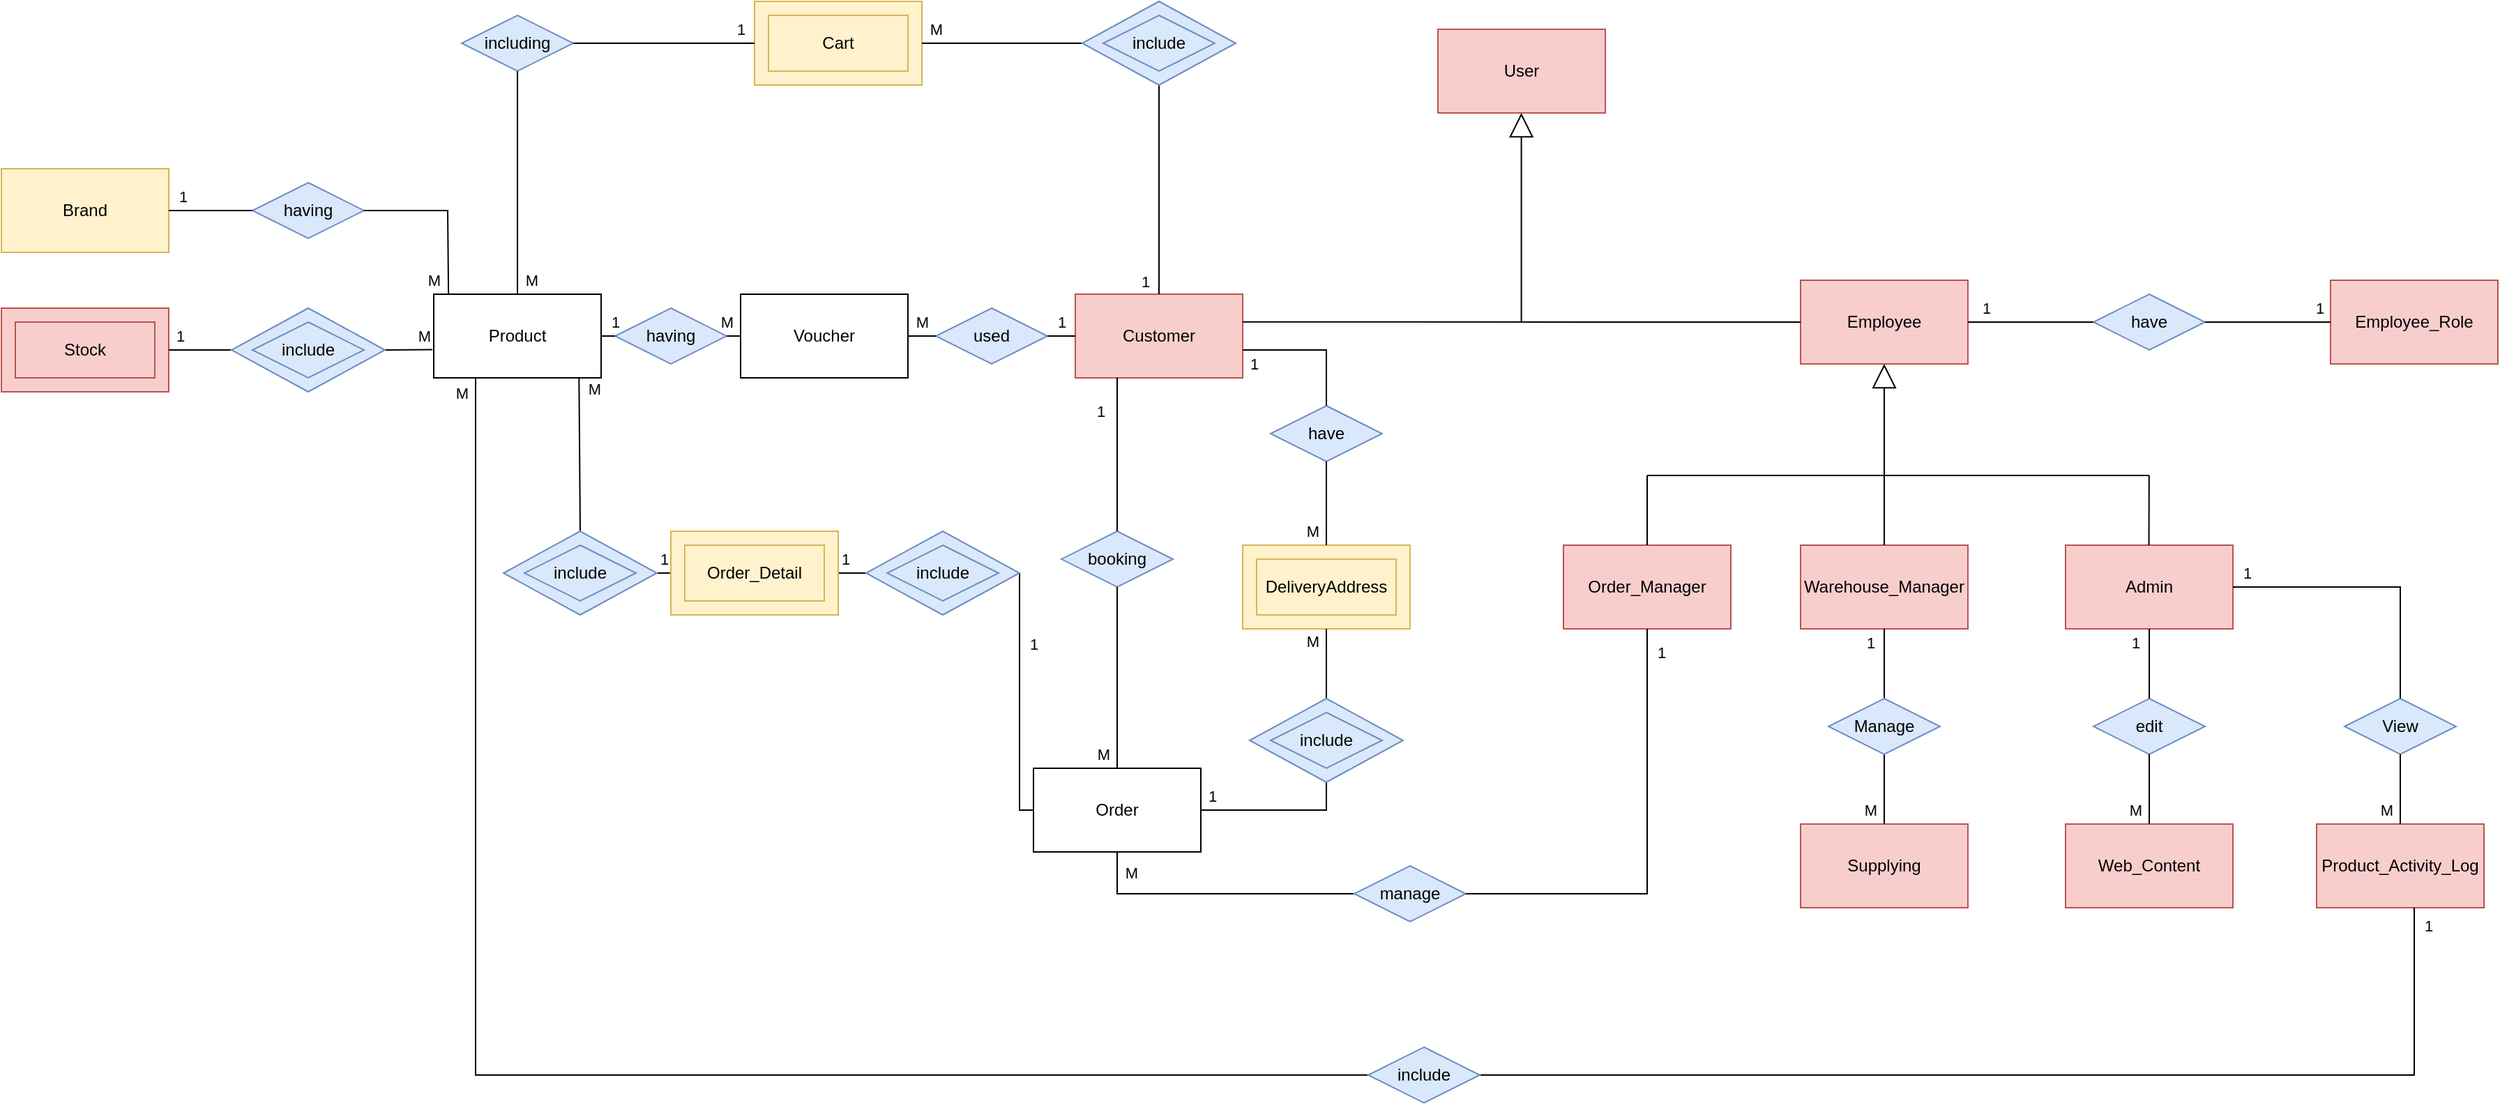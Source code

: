<mxfile version="21.8.0" type="device">
  <diagram name="Trang-1" id="KVv8L9dOaF6E6pBFvIAu">
    <mxGraphModel dx="3563" dy="971" grid="1" gridSize="10" guides="1" tooltips="1" connect="1" arrows="1" fold="1" page="1" pageScale="1" pageWidth="827" pageHeight="1169" math="0" shadow="0">
      <root>
        <mxCell id="0" />
        <mxCell id="1" parent="0" />
        <mxCell id="sdsZ9pWvR6tTJKx77jnk-1" value="&lt;font&gt;Brand&lt;/font&gt;" style="rounded=0;whiteSpace=wrap;html=1;fillColor=#fff2cc;strokeColor=#d6b656;" vertex="1" parent="1">
          <mxGeometry x="-1250" y="230" width="120" height="60" as="geometry" />
        </mxCell>
        <mxCell id="sdsZ9pWvR6tTJKx77jnk-2" value="&lt;font&gt;Customer&lt;/font&gt;" style="rounded=0;whiteSpace=wrap;html=1;fillColor=#f8cecc;strokeColor=#b85450;" vertex="1" parent="1">
          <mxGeometry x="-480" y="320" width="120" height="60" as="geometry" />
        </mxCell>
        <mxCell id="sdsZ9pWvR6tTJKx77jnk-3" value="&lt;font&gt;Order&lt;/font&gt;" style="rounded=0;whiteSpace=wrap;html=1;strokeColor=#000000;fontColor=#000000;" vertex="1" parent="1">
          <mxGeometry x="-510" y="660" width="120" height="60" as="geometry" />
        </mxCell>
        <mxCell id="sdsZ9pWvR6tTJKx77jnk-4" value="1" style="endArrow=none;html=1;rounded=0;entryX=0.5;entryY=0;entryDx=0;entryDy=0;exitX=0.5;exitY=1;exitDx=0;exitDy=0;" edge="1" parent="1" source="sdsZ9pWvR6tTJKx77jnk-83" target="sdsZ9pWvR6tTJKx77jnk-2">
          <mxGeometry x="0.875" y="-10" width="50" height="50" relative="1" as="geometry">
            <mxPoint x="-420" y="200" as="sourcePoint" />
            <mxPoint x="-475" y="330" as="targetPoint" />
            <mxPoint as="offset" />
          </mxGeometry>
        </mxCell>
        <mxCell id="sdsZ9pWvR6tTJKx77jnk-5" value="having" style="rhombus;whiteSpace=wrap;html=1;fillColor=#dae8fc;strokeColor=#6c8ebf;" vertex="1" parent="1">
          <mxGeometry x="-1070" y="240" width="80" height="40" as="geometry" />
        </mxCell>
        <mxCell id="sdsZ9pWvR6tTJKx77jnk-6" value="M" style="text;html=1;strokeColor=none;fillColor=none;align=center;verticalAlign=middle;whiteSpace=wrap;rounded=0;" vertex="1" parent="1">
          <mxGeometry x="-920" y="350" width="30" height="20" as="geometry" />
        </mxCell>
        <mxCell id="sdsZ9pWvR6tTJKx77jnk-7" value="including" style="rhombus;whiteSpace=wrap;html=1;fillColor=#dae8fc;strokeColor=#6c8ebf;" vertex="1" parent="1">
          <mxGeometry x="-920" y="120" width="80" height="40" as="geometry" />
        </mxCell>
        <mxCell id="sdsZ9pWvR6tTJKx77jnk-8" value="M" style="endArrow=none;html=1;rounded=0;entryX=0.5;entryY=1;entryDx=0;entryDy=0;exitX=0.5;exitY=0;exitDx=0;exitDy=0;" edge="1" parent="1" source="sdsZ9pWvR6tTJKx77jnk-20" target="sdsZ9pWvR6tTJKx77jnk-7">
          <mxGeometry x="-0.875" y="-10" width="50" height="50" relative="1" as="geometry">
            <mxPoint x="-720" y="320" as="sourcePoint" />
            <mxPoint x="-670" y="270" as="targetPoint" />
            <mxPoint as="offset" />
          </mxGeometry>
        </mxCell>
        <mxCell id="sdsZ9pWvR6tTJKx77jnk-9" value="booking" style="rhombus;whiteSpace=wrap;html=1;fillColor=#dae8fc;strokeColor=#6c8ebf;" vertex="1" parent="1">
          <mxGeometry x="-490" y="490" width="80" height="40" as="geometry" />
        </mxCell>
        <mxCell id="sdsZ9pWvR6tTJKx77jnk-10" value="Employee_Role" style="rounded=0;whiteSpace=wrap;html=1;fillColor=#f8cecc;strokeColor=#b85450;" vertex="1" parent="1">
          <mxGeometry x="420" y="310" width="120" height="60" as="geometry" />
        </mxCell>
        <mxCell id="sdsZ9pWvR6tTJKx77jnk-11" value="Voucher" style="rounded=0;whiteSpace=wrap;html=1;" vertex="1" parent="1">
          <mxGeometry x="-720" y="320" width="120" height="60" as="geometry" />
        </mxCell>
        <mxCell id="sdsZ9pWvR6tTJKx77jnk-12" value="Web_Content" style="rounded=0;whiteSpace=wrap;html=1;fillColor=#f8cecc;strokeColor=#b85450;" vertex="1" parent="1">
          <mxGeometry x="230" y="700" width="120" height="60" as="geometry" />
        </mxCell>
        <mxCell id="sdsZ9pWvR6tTJKx77jnk-13" value="" style="rounded=0;whiteSpace=wrap;html=1;fillColor=#fff2cc;strokeColor=#d6b656;" vertex="1" parent="1">
          <mxGeometry x="-360" y="500" width="120" height="60" as="geometry" />
        </mxCell>
        <mxCell id="sdsZ9pWvR6tTJKx77jnk-14" value="have" style="rhombus;whiteSpace=wrap;html=1;fillColor=#dae8fc;strokeColor=#6c8ebf;" vertex="1" parent="1">
          <mxGeometry x="250" y="320" width="80" height="40" as="geometry" />
        </mxCell>
        <mxCell id="sdsZ9pWvR6tTJKx77jnk-15" value="" style="endArrow=none;html=1;rounded=0;exitX=1.018;exitY=0.669;exitDx=0;exitDy=0;exitPerimeter=0;" edge="1" parent="1" source="sdsZ9pWvR6tTJKx77jnk-2">
          <mxGeometry width="50" height="50" relative="1" as="geometry">
            <mxPoint x="-358" y="360" as="sourcePoint" />
            <mxPoint x="-357.663" y="360" as="targetPoint" />
          </mxGeometry>
        </mxCell>
        <mxCell id="sdsZ9pWvR6tTJKx77jnk-16" value="" style="endArrow=none;html=1;rounded=0;exitX=1;exitY=0;exitDx=0;exitDy=0;" edge="1" parent="1" source="sdsZ9pWvR6tTJKx77jnk-2">
          <mxGeometry width="50" height="50" relative="1" as="geometry">
            <mxPoint x="-360" y="320" as="sourcePoint" />
            <mxPoint x="-360" y="320" as="targetPoint" />
          </mxGeometry>
        </mxCell>
        <mxCell id="sdsZ9pWvR6tTJKx77jnk-17" value="having" style="rhombus;whiteSpace=wrap;html=1;fillColor=#dae8fc;strokeColor=#6c8ebf;" vertex="1" parent="1">
          <mxGeometry x="-810" y="330" width="80" height="40" as="geometry" />
        </mxCell>
        <mxCell id="sdsZ9pWvR6tTJKx77jnk-18" value="M" style="endArrow=none;html=1;rounded=0;exitX=0;exitY=0.5;exitDx=0;exitDy=0;entryX=1;entryY=0.5;entryDx=0;entryDy=0;" edge="1" parent="1" source="sdsZ9pWvR6tTJKx77jnk-11" target="sdsZ9pWvR6tTJKx77jnk-17">
          <mxGeometry x="1" y="-10" width="50" height="50" relative="1" as="geometry">
            <mxPoint x="-790" y="310" as="sourcePoint" />
            <mxPoint x="-740" y="250" as="targetPoint" />
            <mxPoint as="offset" />
          </mxGeometry>
        </mxCell>
        <mxCell id="sdsZ9pWvR6tTJKx77jnk-19" value="" style="endArrow=none;html=1;rounded=0;entryX=0;entryY=0.5;entryDx=0;entryDy=0;exitX=1;exitY=0.5;exitDx=0;exitDy=0;" edge="1" parent="1" target="sdsZ9pWvR6tTJKx77jnk-20">
          <mxGeometry width="50" height="50" relative="1" as="geometry">
            <mxPoint x="-920" y="350" as="sourcePoint" />
            <mxPoint x="-760" y="350" as="targetPoint" />
          </mxGeometry>
        </mxCell>
        <mxCell id="sdsZ9pWvR6tTJKx77jnk-20" value="&lt;font&gt;Product&lt;/font&gt;" style="rounded=0;whiteSpace=wrap;html=1;fontColor=#000000;" vertex="1" parent="1">
          <mxGeometry x="-940" y="320" width="120" height="60" as="geometry" />
        </mxCell>
        <mxCell id="sdsZ9pWvR6tTJKx77jnk-21" value="used" style="rhombus;whiteSpace=wrap;html=1;fillColor=#dae8fc;strokeColor=#6c8ebf;" vertex="1" parent="1">
          <mxGeometry x="-580" y="330" width="80" height="40" as="geometry" />
        </mxCell>
        <mxCell id="sdsZ9pWvR6tTJKx77jnk-22" value="M" style="endArrow=none;html=1;rounded=0;exitX=1;exitY=0.5;exitDx=0;exitDy=0;entryX=0;entryY=0.5;entryDx=0;entryDy=0;" edge="1" parent="1" source="sdsZ9pWvR6tTJKx77jnk-11" target="sdsZ9pWvR6tTJKx77jnk-21">
          <mxGeometry y="10" width="50" height="50" relative="1" as="geometry">
            <mxPoint x="-610" y="300" as="sourcePoint" />
            <mxPoint x="-560" y="250" as="targetPoint" />
            <mxPoint as="offset" />
          </mxGeometry>
        </mxCell>
        <mxCell id="sdsZ9pWvR6tTJKx77jnk-23" value="1" style="endArrow=none;html=1;rounded=0;exitX=1;exitY=0.5;exitDx=0;exitDy=0;entryX=0;entryY=0.5;entryDx=0;entryDy=0;" edge="1" parent="1" source="sdsZ9pWvR6tTJKx77jnk-1" target="sdsZ9pWvR6tTJKx77jnk-5">
          <mxGeometry x="-0.667" y="10" width="50" height="50" relative="1" as="geometry">
            <mxPoint x="-1090" y="380" as="sourcePoint" />
            <mxPoint x="-1040" y="330" as="targetPoint" />
            <mxPoint as="offset" />
          </mxGeometry>
        </mxCell>
        <mxCell id="sdsZ9pWvR6tTJKx77jnk-24" value="&lt;font&gt;User&lt;/font&gt;" style="rounded=0;whiteSpace=wrap;html=1;fillColor=#f8cecc;strokeColor=#b85450;" vertex="1" parent="1">
          <mxGeometry x="-220" y="130" width="120" height="60" as="geometry" />
        </mxCell>
        <mxCell id="sdsZ9pWvR6tTJKx77jnk-25" value="&lt;font&gt;Employee&lt;/font&gt;" style="rounded=0;whiteSpace=wrap;html=1;fillColor=#f8cecc;strokeColor=#b85450;" vertex="1" parent="1">
          <mxGeometry x="40" y="310" width="120" height="60" as="geometry" />
        </mxCell>
        <mxCell id="sdsZ9pWvR6tTJKx77jnk-26" value="1" style="endArrow=none;html=1;rounded=0;entryX=0;entryY=0.5;entryDx=0;entryDy=0;exitX=1;exitY=0.5;exitDx=0;exitDy=0;" edge="1" parent="1" source="sdsZ9pWvR6tTJKx77jnk-25" target="sdsZ9pWvR6tTJKx77jnk-14">
          <mxGeometry x="-0.714" y="10" width="50" height="50" relative="1" as="geometry">
            <mxPoint x="190" y="400" as="sourcePoint" />
            <mxPoint x="240" y="350" as="targetPoint" />
            <mxPoint as="offset" />
          </mxGeometry>
        </mxCell>
        <mxCell id="sdsZ9pWvR6tTJKx77jnk-27" value="1" style="endArrow=none;html=1;rounded=0;entryX=0;entryY=0.5;entryDx=0;entryDy=0;exitX=1;exitY=0.5;exitDx=0;exitDy=0;" edge="1" parent="1" source="sdsZ9pWvR6tTJKx77jnk-14" target="sdsZ9pWvR6tTJKx77jnk-10">
          <mxGeometry x="0.818" y="10" width="50" height="50" relative="1" as="geometry">
            <mxPoint x="230" y="359.52" as="sourcePoint" />
            <mxPoint x="330" y="359.52" as="targetPoint" />
            <mxPoint as="offset" />
          </mxGeometry>
        </mxCell>
        <mxCell id="sdsZ9pWvR6tTJKx77jnk-28" value="Product_Activity_Log" style="rounded=0;whiteSpace=wrap;html=1;fillColor=#f8cecc;strokeColor=#b85450;" vertex="1" parent="1">
          <mxGeometry x="410" y="700" width="120" height="60" as="geometry" />
        </mxCell>
        <mxCell id="sdsZ9pWvR6tTJKx77jnk-29" value="" style="endArrow=none;html=1;rounded=0;entryX=0;entryY=0.5;entryDx=0;entryDy=0;exitX=1;exitY=0.5;exitDx=0;exitDy=0;" edge="1" parent="1" source="sdsZ9pWvR6tTJKx77jnk-86" target="sdsZ9pWvR6tTJKx77jnk-3">
          <mxGeometry width="50" height="50" relative="1" as="geometry">
            <mxPoint x="-530" y="690" as="sourcePoint" />
            <mxPoint x="-660" y="470" as="targetPoint" />
            <Array as="points">
              <mxPoint x="-520" y="690" />
            </Array>
          </mxGeometry>
        </mxCell>
        <mxCell id="sdsZ9pWvR6tTJKx77jnk-30" value="1" style="edgeLabel;html=1;align=center;verticalAlign=middle;resizable=0;points=[];" vertex="1" connectable="0" parent="sdsZ9pWvR6tTJKx77jnk-29">
          <mxGeometry x="-0.324" relative="1" as="geometry">
            <mxPoint x="10" y="-10" as="offset" />
          </mxGeometry>
        </mxCell>
        <mxCell id="sdsZ9pWvR6tTJKx77jnk-31" value="" style="endArrow=none;html=1;rounded=0;exitX=1;exitY=0.5;exitDx=0;exitDy=0;entryX=0;entryY=0.5;entryDx=0;entryDy=0;" edge="1" parent="1" source="sdsZ9pWvR6tTJKx77jnk-90" target="sdsZ9pWvR6tTJKx77jnk-86">
          <mxGeometry width="50" height="50" relative="1" as="geometry">
            <mxPoint x="-710" y="520" as="sourcePoint" />
            <mxPoint x="-660" y="690" as="targetPoint" />
          </mxGeometry>
        </mxCell>
        <mxCell id="sdsZ9pWvR6tTJKx77jnk-32" value="1" style="edgeLabel;html=1;align=center;verticalAlign=middle;resizable=0;points=[];" vertex="1" connectable="0" parent="sdsZ9pWvR6tTJKx77jnk-31">
          <mxGeometry x="0.067" y="2" relative="1" as="geometry">
            <mxPoint x="-6" y="-8" as="offset" />
          </mxGeometry>
        </mxCell>
        <mxCell id="sdsZ9pWvR6tTJKx77jnk-33" value="" style="endArrow=none;html=1;rounded=0;entryX=0;entryY=0.5;entryDx=0;entryDy=0;exitX=1;exitY=0.5;exitDx=0;exitDy=0;" edge="1" parent="1" source="sdsZ9pWvR6tTJKx77jnk-100" target="sdsZ9pWvR6tTJKx77jnk-90">
          <mxGeometry width="50" height="50" relative="1" as="geometry">
            <mxPoint x="-820" y="520" as="sourcePoint" />
            <mxPoint x="-660" y="470" as="targetPoint" />
          </mxGeometry>
        </mxCell>
        <mxCell id="sdsZ9pWvR6tTJKx77jnk-34" value="1" style="edgeLabel;html=1;align=center;verticalAlign=middle;resizable=0;points=[];" vertex="1" connectable="0" parent="sdsZ9pWvR6tTJKx77jnk-33">
          <mxGeometry x="-0.002" relative="1" as="geometry">
            <mxPoint y="-10" as="offset" />
          </mxGeometry>
        </mxCell>
        <mxCell id="sdsZ9pWvR6tTJKx77jnk-35" value="" style="endArrow=none;html=1;rounded=0;entryX=0.5;entryY=0;entryDx=0;entryDy=0;exitX=0.868;exitY=0.993;exitDx=0;exitDy=0;exitPerimeter=0;" edge="1" parent="1" source="sdsZ9pWvR6tTJKx77jnk-20" target="sdsZ9pWvR6tTJKx77jnk-100">
          <mxGeometry width="50" height="50" relative="1" as="geometry">
            <mxPoint x="-830" y="381" as="sourcePoint" />
            <mxPoint x="-860" y="500" as="targetPoint" />
            <Array as="points" />
          </mxGeometry>
        </mxCell>
        <mxCell id="sdsZ9pWvR6tTJKx77jnk-36" value="M" style="edgeLabel;html=1;align=center;verticalAlign=middle;resizable=0;points=[];" vertex="1" connectable="0" parent="sdsZ9pWvR6tTJKx77jnk-35">
          <mxGeometry x="-0.655" relative="1" as="geometry">
            <mxPoint x="10" y="-11" as="offset" />
          </mxGeometry>
        </mxCell>
        <mxCell id="sdsZ9pWvR6tTJKx77jnk-37" value="&lt;font&gt;Cart&lt;/font&gt;" style="rounded=0;whiteSpace=wrap;html=1;absoluteArcSize=0;fillColor=#fff2cc;strokeColor=#d6b656;" vertex="1" parent="1">
          <mxGeometry x="-710" y="110" width="120" height="60" as="geometry" />
        </mxCell>
        <mxCell id="sdsZ9pWvR6tTJKx77jnk-38" value="1" style="endArrow=none;html=1;rounded=0;exitX=1;exitY=0.5;exitDx=0;exitDy=0;entryX=0;entryY=0.5;entryDx=0;entryDy=0;" edge="1" parent="1" source="sdsZ9pWvR6tTJKx77jnk-7" target="sdsZ9pWvR6tTJKx77jnk-37">
          <mxGeometry x="0.846" y="10" width="50" height="50" relative="1" as="geometry">
            <mxPoint x="-815" y="130" as="sourcePoint" />
            <mxPoint x="-765" y="80" as="targetPoint" />
            <mxPoint as="offset" />
          </mxGeometry>
        </mxCell>
        <mxCell id="sdsZ9pWvR6tTJKx77jnk-39" value="M" style="endArrow=none;html=1;rounded=0;exitX=1;exitY=0.5;exitDx=0;exitDy=0;entryX=0;entryY=0.5;entryDx=0;entryDy=0;" edge="1" parent="1" source="sdsZ9pWvR6tTJKx77jnk-37" target="sdsZ9pWvR6tTJKx77jnk-83">
          <mxGeometry x="-0.826" y="10" width="50" height="50" relative="1" as="geometry">
            <mxPoint x="-585" y="180" as="sourcePoint" />
            <mxPoint x="-500" y="140" as="targetPoint" />
            <mxPoint as="offset" />
          </mxGeometry>
        </mxCell>
        <mxCell id="sdsZ9pWvR6tTJKx77jnk-40" value="1" style="endArrow=none;html=1;rounded=0;exitX=0.5;exitY=0;exitDx=0;exitDy=0;entryX=0.25;entryY=1;entryDx=0;entryDy=0;" edge="1" parent="1" source="sdsZ9pWvR6tTJKx77jnk-9" target="sdsZ9pWvR6tTJKx77jnk-2">
          <mxGeometry x="0.575" y="12" width="50" height="50" relative="1" as="geometry">
            <mxPoint x="-440.0" y="430" as="sourcePoint" />
            <mxPoint x="-440" y="390" as="targetPoint" />
            <mxPoint as="offset" />
          </mxGeometry>
        </mxCell>
        <mxCell id="sdsZ9pWvR6tTJKx77jnk-41" value="M" style="endArrow=none;html=1;rounded=0;exitX=0.5;exitY=1;exitDx=0;exitDy=0;entryX=0.5;entryY=0;entryDx=0;entryDy=0;" edge="1" parent="1" source="sdsZ9pWvR6tTJKx77jnk-9" target="sdsZ9pWvR6tTJKx77jnk-3">
          <mxGeometry x="0.846" y="-10" width="50" height="50" relative="1" as="geometry">
            <mxPoint x="-450" y="440" as="sourcePoint" />
            <mxPoint x="-458" y="580" as="targetPoint" />
            <mxPoint as="offset" />
          </mxGeometry>
        </mxCell>
        <mxCell id="sdsZ9pWvR6tTJKx77jnk-42" value="have" style="rhombus;whiteSpace=wrap;html=1;fillColor=#dae8fc;strokeColor=#6c8ebf;" vertex="1" parent="1">
          <mxGeometry x="-340" y="400" width="80" height="40" as="geometry" />
        </mxCell>
        <mxCell id="sdsZ9pWvR6tTJKx77jnk-43" value="1" style="endArrow=none;html=1;rounded=0;entryX=0.5;entryY=0;entryDx=0;entryDy=0;" edge="1" parent="1" target="sdsZ9pWvR6tTJKx77jnk-42">
          <mxGeometry x="-0.851" y="-10" width="50" height="50" relative="1" as="geometry">
            <mxPoint x="-360" y="360" as="sourcePoint" />
            <mxPoint x="-290" y="320" as="targetPoint" />
            <Array as="points">
              <mxPoint x="-300" y="360" />
            </Array>
            <mxPoint as="offset" />
          </mxGeometry>
        </mxCell>
        <mxCell id="sdsZ9pWvR6tTJKx77jnk-44" value="" style="endArrow=none;html=1;rounded=0;entryX=0.5;entryY=1;entryDx=0;entryDy=0;" edge="1" parent="1" source="sdsZ9pWvR6tTJKx77jnk-13" target="sdsZ9pWvR6tTJKx77jnk-42">
          <mxGeometry width="50" height="50" relative="1" as="geometry">
            <mxPoint x="-360" y="480" as="sourcePoint" />
            <mxPoint x="-300" y="470" as="targetPoint" />
          </mxGeometry>
        </mxCell>
        <mxCell id="sdsZ9pWvR6tTJKx77jnk-45" value="M" style="edgeLabel;html=1;align=center;verticalAlign=middle;resizable=0;points=[];" vertex="1" connectable="0" parent="sdsZ9pWvR6tTJKx77jnk-44">
          <mxGeometry x="0.004" relative="1" as="geometry">
            <mxPoint x="-10" y="20" as="offset" />
          </mxGeometry>
        </mxCell>
        <mxCell id="sdsZ9pWvR6tTJKx77jnk-46" value="" style="endArrow=none;html=1;rounded=0;exitX=1;exitY=0.25;exitDx=0;exitDy=0;entryX=0;entryY=0.5;entryDx=0;entryDy=0;" edge="1" parent="1" target="sdsZ9pWvR6tTJKx77jnk-25">
          <mxGeometry width="50" height="50" relative="1" as="geometry">
            <mxPoint x="-360" y="339.9" as="sourcePoint" />
            <mxPoint x="-70" y="339.9" as="targetPoint" />
          </mxGeometry>
        </mxCell>
        <mxCell id="sdsZ9pWvR6tTJKx77jnk-47" value="" style="endArrow=block;html=1;rounded=0;entryX=0.5;entryY=1;entryDx=0;entryDy=0;endFill=0;strokeWidth=1;endSize=15;" edge="1" parent="1">
          <mxGeometry width="50" height="50" relative="1" as="geometry">
            <mxPoint x="-160.2" y="340" as="sourcePoint" />
            <mxPoint x="-160.2" y="190" as="targetPoint" />
          </mxGeometry>
        </mxCell>
        <mxCell id="sdsZ9pWvR6tTJKx77jnk-48" value="&lt;font&gt;Admin&lt;/font&gt;" style="rounded=0;whiteSpace=wrap;html=1;fillColor=#f8cecc;strokeColor=#b85450;" vertex="1" parent="1">
          <mxGeometry x="230" y="500" width="120" height="60" as="geometry" />
        </mxCell>
        <mxCell id="sdsZ9pWvR6tTJKx77jnk-49" value="Warehouse_Manager" style="rounded=0;whiteSpace=wrap;html=1;fillColor=#f8cecc;strokeColor=#b85450;" vertex="1" parent="1">
          <mxGeometry x="40" y="500" width="120" height="60" as="geometry" />
        </mxCell>
        <mxCell id="sdsZ9pWvR6tTJKx77jnk-50" value="Order_Manager" style="rounded=0;whiteSpace=wrap;html=1;fillColor=#f8cecc;strokeColor=#b85450;" vertex="1" parent="1">
          <mxGeometry x="-130" y="500" width="120" height="60" as="geometry" />
        </mxCell>
        <mxCell id="sdsZ9pWvR6tTJKx77jnk-51" value="" style="endArrow=none;html=1;rounded=0;" edge="1" parent="1">
          <mxGeometry width="50" height="50" relative="1" as="geometry">
            <mxPoint x="-70" y="450" as="sourcePoint" />
            <mxPoint x="290" y="450" as="targetPoint" />
          </mxGeometry>
        </mxCell>
        <mxCell id="sdsZ9pWvR6tTJKx77jnk-52" value="" style="endArrow=none;html=1;rounded=0;exitX=0.5;exitY=0;exitDx=0;exitDy=0;" edge="1" parent="1" source="sdsZ9pWvR6tTJKx77jnk-50">
          <mxGeometry width="50" height="50" relative="1" as="geometry">
            <mxPoint x="90" y="440" as="sourcePoint" />
            <mxPoint x="-70" y="450" as="targetPoint" />
          </mxGeometry>
        </mxCell>
        <mxCell id="sdsZ9pWvR6tTJKx77jnk-53" value="" style="endArrow=none;html=1;rounded=0;exitX=0.5;exitY=0;exitDx=0;exitDy=0;" edge="1" parent="1" source="sdsZ9pWvR6tTJKx77jnk-49">
          <mxGeometry width="50" height="50" relative="1" as="geometry">
            <mxPoint x="100" y="490" as="sourcePoint" />
            <mxPoint x="100" y="450" as="targetPoint" />
          </mxGeometry>
        </mxCell>
        <mxCell id="sdsZ9pWvR6tTJKx77jnk-54" value="" style="endArrow=none;html=1;rounded=0;exitX=0.58;exitY=-0.021;exitDx=0;exitDy=0;exitPerimeter=0;" edge="1" parent="1">
          <mxGeometry width="50" height="50" relative="1" as="geometry">
            <mxPoint x="289.76" y="500" as="sourcePoint" />
            <mxPoint x="289.9" y="450" as="targetPoint" />
          </mxGeometry>
        </mxCell>
        <mxCell id="sdsZ9pWvR6tTJKx77jnk-55" value="" style="endArrow=block;html=1;rounded=0;entryX=0.5;entryY=1;entryDx=0;entryDy=0;endFill=0;strokeWidth=1;endSize=15;" edge="1" parent="1" target="sdsZ9pWvR6tTJKx77jnk-25">
          <mxGeometry width="50" height="50" relative="1" as="geometry">
            <mxPoint x="100" y="450" as="sourcePoint" />
            <mxPoint x="120" y="330" as="targetPoint" />
          </mxGeometry>
        </mxCell>
        <mxCell id="sdsZ9pWvR6tTJKx77jnk-56" value="edit" style="rhombus;whiteSpace=wrap;html=1;fillColor=#dae8fc;strokeColor=#6c8ebf;" vertex="1" parent="1">
          <mxGeometry x="250" y="610" width="80" height="40" as="geometry" />
        </mxCell>
        <mxCell id="sdsZ9pWvR6tTJKx77jnk-57" value="1" style="endArrow=none;html=1;rounded=0;entryX=0.5;entryY=1;entryDx=0;entryDy=0;exitX=0.5;exitY=0;exitDx=0;exitDy=0;" edge="1" parent="1" source="sdsZ9pWvR6tTJKx77jnk-56" target="sdsZ9pWvR6tTJKx77jnk-48">
          <mxGeometry x="0.6" y="10" width="50" height="50" relative="1" as="geometry">
            <mxPoint x="-40" y="680" as="sourcePoint" />
            <mxPoint x="10" y="630" as="targetPoint" />
            <mxPoint as="offset" />
          </mxGeometry>
        </mxCell>
        <mxCell id="sdsZ9pWvR6tTJKx77jnk-58" value="M" style="endArrow=none;html=1;rounded=0;entryX=0.5;entryY=1;entryDx=0;entryDy=0;exitX=0.5;exitY=0;exitDx=0;exitDy=0;" edge="1" parent="1" source="sdsZ9pWvR6tTJKx77jnk-12" target="sdsZ9pWvR6tTJKx77jnk-56">
          <mxGeometry x="-0.6" y="10" width="50" height="50" relative="1" as="geometry">
            <mxPoint x="-40" y="680" as="sourcePoint" />
            <mxPoint x="10" y="630" as="targetPoint" />
            <mxPoint as="offset" />
          </mxGeometry>
        </mxCell>
        <mxCell id="sdsZ9pWvR6tTJKx77jnk-59" value="View" style="rhombus;whiteSpace=wrap;html=1;fillColor=#dae8fc;strokeColor=#6c8ebf;" vertex="1" parent="1">
          <mxGeometry x="430" y="610" width="80" height="40" as="geometry" />
        </mxCell>
        <mxCell id="sdsZ9pWvR6tTJKx77jnk-60" value="1" style="endArrow=none;html=1;rounded=0;entryX=1;entryY=0.5;entryDx=0;entryDy=0;exitX=0.5;exitY=0;exitDx=0;exitDy=0;" edge="1" parent="1" source="sdsZ9pWvR6tTJKx77jnk-59" target="sdsZ9pWvR6tTJKx77jnk-48">
          <mxGeometry x="0.9" y="-10" width="50" height="50" relative="1" as="geometry">
            <mxPoint x="140" y="680" as="sourcePoint" />
            <mxPoint x="470" y="560" as="targetPoint" />
            <Array as="points">
              <mxPoint x="470" y="530" />
            </Array>
            <mxPoint as="offset" />
          </mxGeometry>
        </mxCell>
        <mxCell id="sdsZ9pWvR6tTJKx77jnk-61" value="M" style="endArrow=none;html=1;rounded=0;entryX=0.5;entryY=1;entryDx=0;entryDy=0;exitX=0.5;exitY=0;exitDx=0;exitDy=0;" edge="1" parent="1" target="sdsZ9pWvR6tTJKx77jnk-59">
          <mxGeometry x="-0.6" y="10" width="50" height="50" relative="1" as="geometry">
            <mxPoint x="470" y="700" as="sourcePoint" />
            <mxPoint x="190" y="630" as="targetPoint" />
            <mxPoint as="offset" />
          </mxGeometry>
        </mxCell>
        <mxCell id="sdsZ9pWvR6tTJKx77jnk-62" value="M" style="endArrow=none;html=1;rounded=0;exitX=0.5;exitY=1;exitDx=0;exitDy=0;entryX=0;entryY=0.5;entryDx=0;entryDy=0;" edge="1" parent="1" source="sdsZ9pWvR6tTJKx77jnk-3" target="sdsZ9pWvR6tTJKx77jnk-63">
          <mxGeometry x="-0.852" y="10" width="50" height="50" relative="1" as="geometry">
            <mxPoint x="-340" y="655" as="sourcePoint" />
            <mxPoint x="-290" y="610" as="targetPoint" />
            <mxPoint as="offset" />
            <Array as="points">
              <mxPoint x="-450" y="750" />
            </Array>
          </mxGeometry>
        </mxCell>
        <mxCell id="sdsZ9pWvR6tTJKx77jnk-63" value="manage" style="rhombus;whiteSpace=wrap;html=1;fillColor=#dae8fc;strokeColor=#6c8ebf;" vertex="1" parent="1">
          <mxGeometry x="-280" y="730" width="80" height="40" as="geometry" />
        </mxCell>
        <mxCell id="sdsZ9pWvR6tTJKx77jnk-64" value="1" style="endArrow=none;html=1;rounded=0;exitX=1;exitY=0.5;exitDx=0;exitDy=0;entryX=0.5;entryY=1;entryDx=0;entryDy=0;" edge="1" parent="1" source="sdsZ9pWvR6tTJKx77jnk-63" target="sdsZ9pWvR6tTJKx77jnk-50">
          <mxGeometry x="0.895" y="-10" width="50" height="50" relative="1" as="geometry">
            <mxPoint x="-190" y="620" as="sourcePoint" />
            <mxPoint x="-82" y="620" as="targetPoint" />
            <Array as="points">
              <mxPoint x="-70" y="750" />
            </Array>
            <mxPoint as="offset" />
          </mxGeometry>
        </mxCell>
        <mxCell id="sdsZ9pWvR6tTJKx77jnk-65" value="" style="endArrow=none;html=1;rounded=0;entryX=0;entryY=0.5;entryDx=0;entryDy=0;exitX=1;exitY=0.5;exitDx=0;exitDy=0;" edge="1" parent="1" source="sdsZ9pWvR6tTJKx77jnk-21" target="sdsZ9pWvR6tTJKx77jnk-2">
          <mxGeometry width="50" height="50" relative="1" as="geometry">
            <mxPoint x="-590" y="420" as="sourcePoint" />
            <mxPoint x="-540" y="370" as="targetPoint" />
          </mxGeometry>
        </mxCell>
        <mxCell id="sdsZ9pWvR6tTJKx77jnk-66" value="1" style="edgeLabel;html=1;align=center;verticalAlign=middle;resizable=0;points=[];" vertex="1" connectable="0" parent="sdsZ9pWvR6tTJKx77jnk-65">
          <mxGeometry x="-0.443" relative="1" as="geometry">
            <mxPoint x="4" y="-10" as="offset" />
          </mxGeometry>
        </mxCell>
        <mxCell id="sdsZ9pWvR6tTJKx77jnk-67" value="1" style="endArrow=none;html=1;rounded=0;exitX=1;exitY=0.5;exitDx=0;exitDy=0;entryX=0;entryY=0.5;entryDx=0;entryDy=0;" edge="1" parent="1" source="sdsZ9pWvR6tTJKx77jnk-20" target="sdsZ9pWvR6tTJKx77jnk-17">
          <mxGeometry x="1" y="10" width="50" height="50" relative="1" as="geometry">
            <mxPoint x="-590" y="420" as="sourcePoint" />
            <mxPoint x="-540" y="370" as="targetPoint" />
            <mxPoint as="offset" />
          </mxGeometry>
        </mxCell>
        <mxCell id="sdsZ9pWvR6tTJKx77jnk-68" value="&lt;font&gt;Cart&lt;/font&gt;" style="rounded=0;whiteSpace=wrap;html=1;absoluteArcSize=0;fillColor=#fff2cc;strokeColor=#d6b656;" vertex="1" parent="1">
          <mxGeometry x="-700" y="120" width="100" height="40" as="geometry" />
        </mxCell>
        <mxCell id="sdsZ9pWvR6tTJKx77jnk-69" value="1" style="endArrow=none;html=1;rounded=0;exitX=1;exitY=0.5;exitDx=0;exitDy=0;" edge="1" parent="1" source="sdsZ9pWvR6tTJKx77jnk-71">
          <mxGeometry x="0.968" y="-10" width="50" height="50" relative="1" as="geometry">
            <mxPoint x="-50" y="890" as="sourcePoint" />
            <mxPoint x="480" y="760" as="targetPoint" />
            <Array as="points">
              <mxPoint x="480" y="880" />
            </Array>
            <mxPoint as="offset" />
          </mxGeometry>
        </mxCell>
        <mxCell id="sdsZ9pWvR6tTJKx77jnk-70" value="M" style="endArrow=none;html=1;rounded=0;exitX=0.25;exitY=1;exitDx=0;exitDy=0;entryX=0;entryY=0.5;entryDx=0;entryDy=0;" edge="1" parent="1" source="sdsZ9pWvR6tTJKx77jnk-20" target="sdsZ9pWvR6tTJKx77jnk-71">
          <mxGeometry x="-0.981" y="-10" width="50" height="50" relative="1" as="geometry">
            <mxPoint x="-910" y="380" as="sourcePoint" />
            <mxPoint x="480" y="758" as="targetPoint" />
            <Array as="points">
              <mxPoint x="-910" y="880" />
            </Array>
            <mxPoint as="offset" />
          </mxGeometry>
        </mxCell>
        <mxCell id="sdsZ9pWvR6tTJKx77jnk-71" value="include" style="rhombus;whiteSpace=wrap;html=1;fillColor=#dae8fc;strokeColor=#6c8ebf;" vertex="1" parent="1">
          <mxGeometry x="-270" y="860" width="80" height="40" as="geometry" />
        </mxCell>
        <mxCell id="sdsZ9pWvR6tTJKx77jnk-72" value="DeliveryAddress" style="rounded=0;whiteSpace=wrap;html=1;fillColor=#fff2cc;strokeColor=#d6b656;" vertex="1" parent="1">
          <mxGeometry x="-350" y="510" width="100" height="40" as="geometry" />
        </mxCell>
        <mxCell id="sdsZ9pWvR6tTJKx77jnk-73" value="Supplying" style="rounded=0;whiteSpace=wrap;html=1;fillColor=#f8cecc;strokeColor=#b85450;" vertex="1" parent="1">
          <mxGeometry x="40" y="700" width="120" height="60" as="geometry" />
        </mxCell>
        <mxCell id="sdsZ9pWvR6tTJKx77jnk-74" value="1" style="endArrow=none;html=1;rounded=0;entryX=0.5;entryY=1;entryDx=0;entryDy=0;exitX=0.5;exitY=0;exitDx=0;exitDy=0;" edge="1" parent="1" source="sdsZ9pWvR6tTJKx77jnk-76" target="sdsZ9pWvR6tTJKx77jnk-49">
          <mxGeometry x="0.6" y="10" width="50" height="50" relative="1" as="geometry">
            <mxPoint x="75" y="640" as="sourcePoint" />
            <mxPoint x="125" y="590" as="targetPoint" />
            <mxPoint as="offset" />
          </mxGeometry>
        </mxCell>
        <mxCell id="sdsZ9pWvR6tTJKx77jnk-75" value="M" style="endArrow=none;html=1;rounded=0;entryX=0.5;entryY=1;entryDx=0;entryDy=0;exitX=0.5;exitY=0;exitDx=0;exitDy=0;" edge="1" parent="1" source="sdsZ9pWvR6tTJKx77jnk-73" target="sdsZ9pWvR6tTJKx77jnk-76">
          <mxGeometry x="-0.6" y="10" width="50" height="50" relative="1" as="geometry">
            <mxPoint x="100" y="700" as="sourcePoint" />
            <mxPoint x="100" y="560" as="targetPoint" />
            <mxPoint as="offset" />
          </mxGeometry>
        </mxCell>
        <mxCell id="sdsZ9pWvR6tTJKx77jnk-76" value="Manage" style="rhombus;whiteSpace=wrap;html=1;fillColor=#dae8fc;strokeColor=#6c8ebf;" vertex="1" parent="1">
          <mxGeometry x="60" y="610" width="80" height="40" as="geometry" />
        </mxCell>
        <mxCell id="sdsZ9pWvR6tTJKx77jnk-77" value="M" style="endArrow=none;html=1;rounded=0;entryX=0.5;entryY=1;entryDx=0;entryDy=0;exitX=0.5;exitY=0;exitDx=0;exitDy=0;" edge="1" parent="1" source="sdsZ9pWvR6tTJKx77jnk-80" target="sdsZ9pWvR6tTJKx77jnk-13">
          <mxGeometry x="0.667" y="10" width="50" height="50" relative="1" as="geometry">
            <mxPoint x="-370" y="600" as="sourcePoint" />
            <mxPoint x="-320" y="550" as="targetPoint" />
            <mxPoint as="offset" />
          </mxGeometry>
        </mxCell>
        <mxCell id="sdsZ9pWvR6tTJKx77jnk-78" value="1" style="endArrow=none;html=1;rounded=0;exitX=1;exitY=0.5;exitDx=0;exitDy=0;entryX=0.5;entryY=1;entryDx=0;entryDy=0;" edge="1" parent="1" source="sdsZ9pWvR6tTJKx77jnk-3" target="sdsZ9pWvR6tTJKx77jnk-80">
          <mxGeometry x="-0.857" y="10" width="50" height="50" relative="1" as="geometry">
            <mxPoint x="-390" y="660" as="sourcePoint" />
            <mxPoint x="-340" y="610" as="targetPoint" />
            <Array as="points">
              <mxPoint x="-300" y="690" />
            </Array>
            <mxPoint as="offset" />
          </mxGeometry>
        </mxCell>
        <mxCell id="sdsZ9pWvR6tTJKx77jnk-79" value="" style="group" vertex="1" connectable="0" parent="1">
          <mxGeometry x="-355" y="610" width="110" height="60" as="geometry" />
        </mxCell>
        <mxCell id="sdsZ9pWvR6tTJKx77jnk-80" value="" style="rhombus;whiteSpace=wrap;html=1;fillColor=#dae8fc;strokeColor=#6c8ebf;" vertex="1" parent="sdsZ9pWvR6tTJKx77jnk-79">
          <mxGeometry width="110" height="60" as="geometry" />
        </mxCell>
        <mxCell id="sdsZ9pWvR6tTJKx77jnk-81" value="include" style="rhombus;whiteSpace=wrap;html=1;fillColor=#dae8fc;strokeColor=#6c8ebf;" vertex="1" parent="sdsZ9pWvR6tTJKx77jnk-79">
          <mxGeometry x="15" y="10" width="80" height="40" as="geometry" />
        </mxCell>
        <mxCell id="sdsZ9pWvR6tTJKx77jnk-82" value="" style="group" vertex="1" connectable="0" parent="1">
          <mxGeometry x="-475" y="110" width="110" height="60" as="geometry" />
        </mxCell>
        <mxCell id="sdsZ9pWvR6tTJKx77jnk-83" value="" style="rhombus;whiteSpace=wrap;html=1;fillColor=#dae8fc;strokeColor=#6c8ebf;" vertex="1" parent="sdsZ9pWvR6tTJKx77jnk-82">
          <mxGeometry width="110" height="60" as="geometry" />
        </mxCell>
        <mxCell id="sdsZ9pWvR6tTJKx77jnk-84" value="include" style="rhombus;whiteSpace=wrap;html=1;fillColor=#dae8fc;strokeColor=#6c8ebf;" vertex="1" parent="sdsZ9pWvR6tTJKx77jnk-82">
          <mxGeometry x="15" y="10" width="80" height="40" as="geometry" />
        </mxCell>
        <mxCell id="sdsZ9pWvR6tTJKx77jnk-85" value="" style="group" vertex="1" connectable="0" parent="1">
          <mxGeometry x="-630" y="490" width="110" height="60" as="geometry" />
        </mxCell>
        <mxCell id="sdsZ9pWvR6tTJKx77jnk-86" value="" style="rhombus;whiteSpace=wrap;html=1;fillColor=#dae8fc;strokeColor=#6c8ebf;" vertex="1" parent="sdsZ9pWvR6tTJKx77jnk-85">
          <mxGeometry width="110" height="60" as="geometry" />
        </mxCell>
        <mxCell id="sdsZ9pWvR6tTJKx77jnk-87" value="include" style="rhombus;whiteSpace=wrap;html=1;fillColor=#dae8fc;strokeColor=#6c8ebf;" vertex="1" parent="sdsZ9pWvR6tTJKx77jnk-85">
          <mxGeometry x="15" y="10" width="80" height="40" as="geometry" />
        </mxCell>
        <mxCell id="sdsZ9pWvR6tTJKx77jnk-88" value="M" style="endArrow=none;html=1;rounded=0;exitX=1;exitY=0.5;exitDx=0;exitDy=0;entryX=0.088;entryY=0.002;entryDx=0;entryDy=0;entryPerimeter=0;" edge="1" parent="1" source="sdsZ9pWvR6tTJKx77jnk-5" target="sdsZ9pWvR6tTJKx77jnk-20">
          <mxGeometry x="0.83" y="-10" width="50" height="50" relative="1" as="geometry">
            <mxPoint x="-930" y="410" as="sourcePoint" />
            <mxPoint x="-940" y="350" as="targetPoint" />
            <Array as="points">
              <mxPoint x="-930" y="260" />
            </Array>
            <mxPoint as="offset" />
          </mxGeometry>
        </mxCell>
        <mxCell id="sdsZ9pWvR6tTJKx77jnk-89" value="" style="group" vertex="1" connectable="0" parent="1">
          <mxGeometry x="-770" y="490" width="120" height="60" as="geometry" />
        </mxCell>
        <mxCell id="sdsZ9pWvR6tTJKx77jnk-90" value="" style="rounded=0;whiteSpace=wrap;html=1;fillColor=#fff2cc;strokeColor=#d6b656;" vertex="1" parent="sdsZ9pWvR6tTJKx77jnk-89">
          <mxGeometry width="120" height="60" as="geometry" />
        </mxCell>
        <mxCell id="sdsZ9pWvR6tTJKx77jnk-91" value="&lt;font&gt;Order_Detail&lt;/font&gt;" style="rounded=0;whiteSpace=wrap;html=1;fillColor=#fff2cc;strokeColor=#d6b656;" vertex="1" parent="sdsZ9pWvR6tTJKx77jnk-89">
          <mxGeometry x="10" y="10" width="100" height="40" as="geometry" />
        </mxCell>
        <mxCell id="sdsZ9pWvR6tTJKx77jnk-92" value="" style="rounded=0;whiteSpace=wrap;html=1;fillColor=#f8cecc;strokeColor=#b85450;" vertex="1" parent="1">
          <mxGeometry x="-1250" y="330" width="120" height="60" as="geometry" />
        </mxCell>
        <mxCell id="sdsZ9pWvR6tTJKx77jnk-93" value="M" style="endArrow=none;html=1;rounded=0;entryX=-0.008;entryY=0.662;entryDx=0;entryDy=0;entryPerimeter=0;exitX=1;exitY=0.5;exitDx=0;exitDy=0;" edge="1" parent="1" source="sdsZ9pWvR6tTJKx77jnk-97" target="sdsZ9pWvR6tTJKx77jnk-20">
          <mxGeometry x="0.634" y="10" width="50" height="50" relative="1" as="geometry">
            <mxPoint x="-970" y="360" as="sourcePoint" />
            <mxPoint x="-999.5" y="470" as="targetPoint" />
            <Array as="points" />
            <mxPoint as="offset" />
          </mxGeometry>
        </mxCell>
        <mxCell id="sdsZ9pWvR6tTJKx77jnk-94" value="1" style="endArrow=none;html=1;rounded=0;exitX=1;exitY=0.5;exitDx=0;exitDy=0;entryX=0;entryY=0.5;entryDx=0;entryDy=0;" edge="1" parent="1" source="sdsZ9pWvR6tTJKx77jnk-92" target="sdsZ9pWvR6tTJKx77jnk-97">
          <mxGeometry x="-0.667" y="10" width="50" height="50" relative="1" as="geometry">
            <mxPoint x="-1000" y="360" as="sourcePoint" />
            <mxPoint x="-1100" y="360" as="targetPoint" />
            <mxPoint as="offset" />
          </mxGeometry>
        </mxCell>
        <mxCell id="sdsZ9pWvR6tTJKx77jnk-95" value="&lt;font&gt;Stock&lt;/font&gt;" style="rounded=0;whiteSpace=wrap;html=1;fillColor=#f8cecc;strokeColor=#b85450;" vertex="1" parent="1">
          <mxGeometry x="-1240" y="340" width="100" height="40" as="geometry" />
        </mxCell>
        <mxCell id="sdsZ9pWvR6tTJKx77jnk-96" value="" style="group" vertex="1" connectable="0" parent="1">
          <mxGeometry x="-1085" y="330" width="110" height="60" as="geometry" />
        </mxCell>
        <mxCell id="sdsZ9pWvR6tTJKx77jnk-97" value="" style="rhombus;whiteSpace=wrap;html=1;fillColor=#dae8fc;strokeColor=#6c8ebf;" vertex="1" parent="sdsZ9pWvR6tTJKx77jnk-96">
          <mxGeometry width="110" height="60" as="geometry" />
        </mxCell>
        <mxCell id="sdsZ9pWvR6tTJKx77jnk-98" value="include" style="rhombus;whiteSpace=wrap;html=1;fillColor=#dae8fc;strokeColor=#6c8ebf;" vertex="1" parent="sdsZ9pWvR6tTJKx77jnk-96">
          <mxGeometry x="15" y="10" width="80" height="40" as="geometry" />
        </mxCell>
        <mxCell id="sdsZ9pWvR6tTJKx77jnk-99" value="" style="group" vertex="1" connectable="0" parent="1">
          <mxGeometry x="-890" y="490" width="110" height="60" as="geometry" />
        </mxCell>
        <mxCell id="sdsZ9pWvR6tTJKx77jnk-100" value="" style="rhombus;whiteSpace=wrap;html=1;fillColor=#dae8fc;strokeColor=#6c8ebf;" vertex="1" parent="sdsZ9pWvR6tTJKx77jnk-99">
          <mxGeometry width="110" height="60" as="geometry" />
        </mxCell>
        <mxCell id="sdsZ9pWvR6tTJKx77jnk-101" value="include" style="rhombus;whiteSpace=wrap;html=1;fillColor=#dae8fc;strokeColor=#6c8ebf;" vertex="1" parent="sdsZ9pWvR6tTJKx77jnk-99">
          <mxGeometry x="15" y="10" width="80" height="40" as="geometry" />
        </mxCell>
      </root>
    </mxGraphModel>
  </diagram>
</mxfile>
